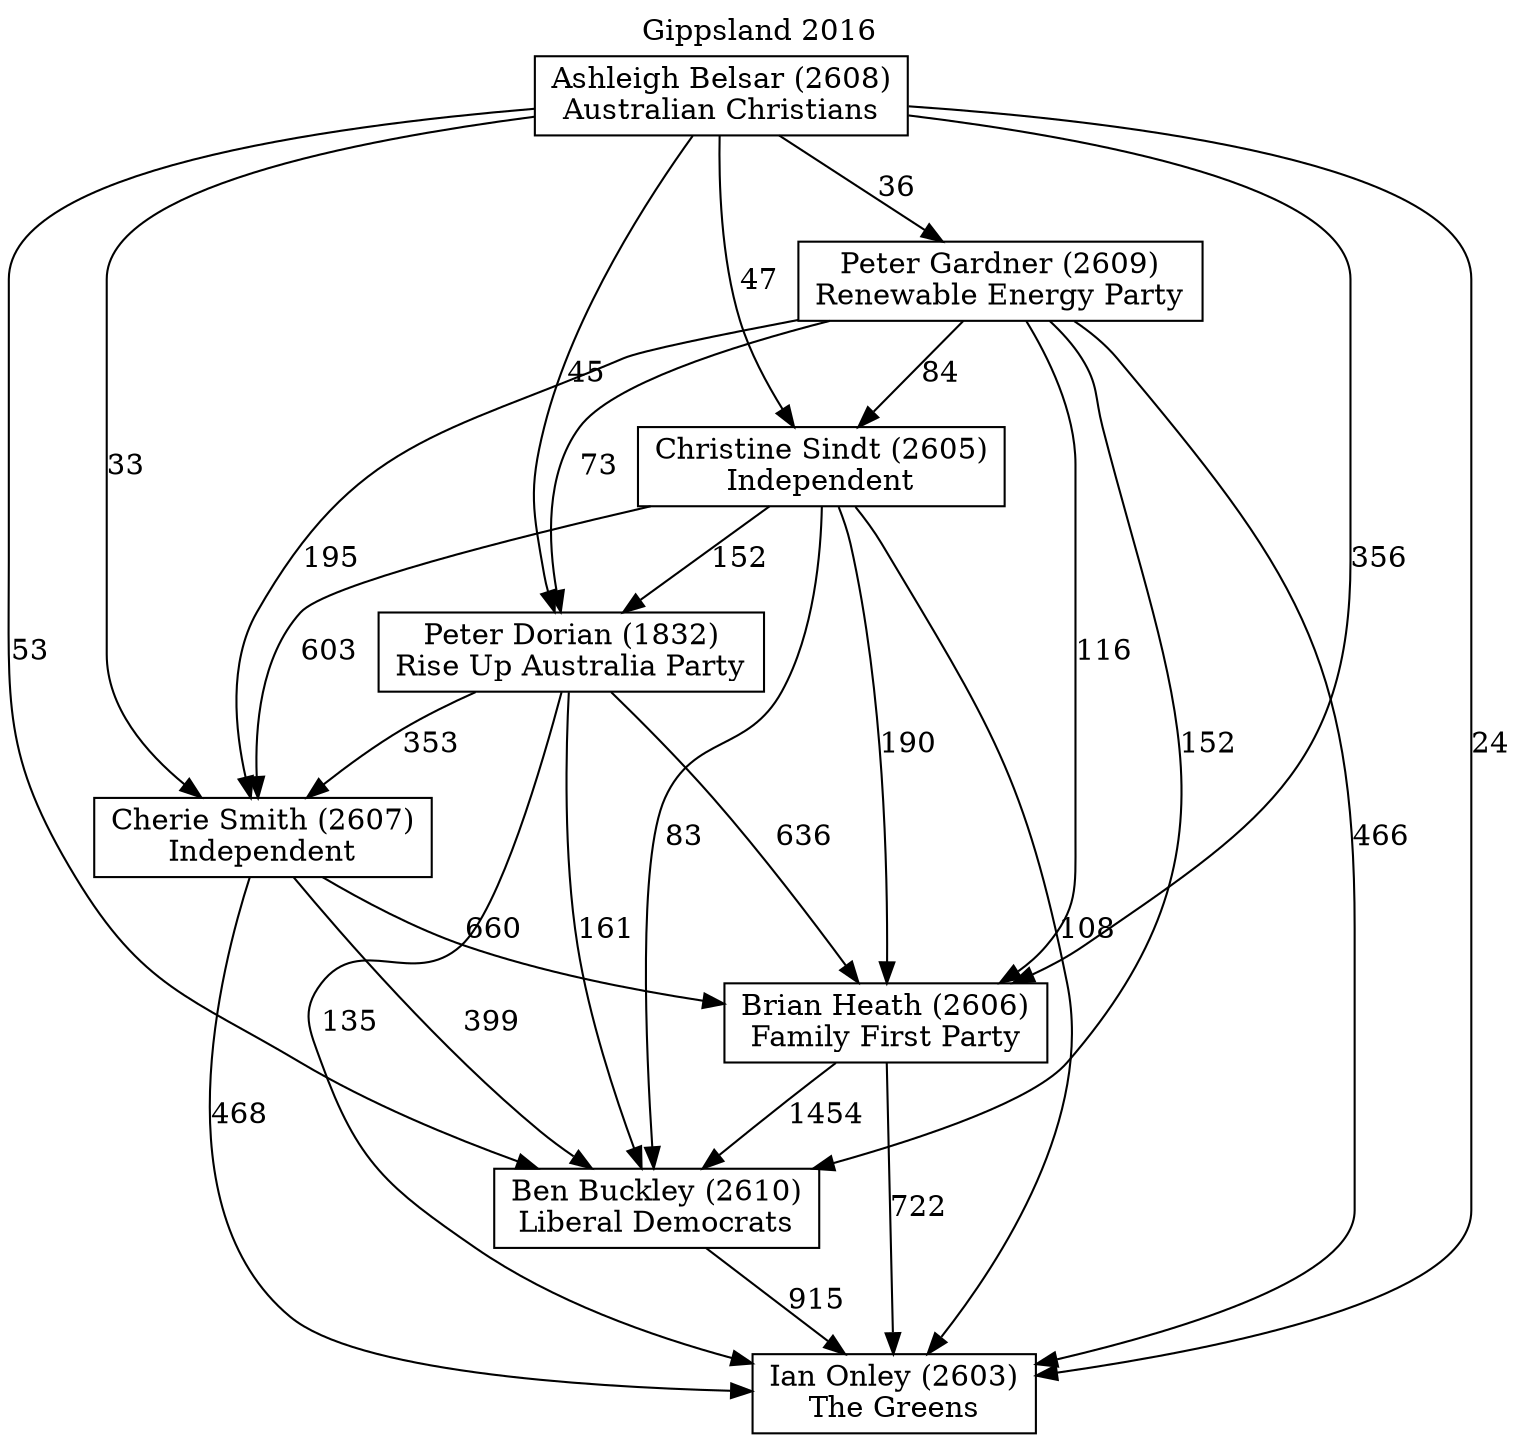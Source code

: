 // House preference flow
digraph "Ian Onley (2603)_Gippsland_2016" {
	graph [label="Gippsland 2016" labelloc=t mclimit=10]
	node [shape=box]
	"Ian Onley (2603)" [label="Ian Onley (2603)
The Greens"]
	"Ben Buckley (2610)" [label="Ben Buckley (2610)
Liberal Democrats"]
	"Brian Heath (2606)" [label="Brian Heath (2606)
Family First Party"]
	"Cherie Smith (2607)" [label="Cherie Smith (2607)
Independent"]
	"Peter Dorian (1832)" [label="Peter Dorian (1832)
Rise Up Australia Party"]
	"Christine Sindt (2605)" [label="Christine Sindt (2605)
Independent"]
	"Peter Gardner (2609)" [label="Peter Gardner (2609)
Renewable Energy Party"]
	"Ashleigh Belsar (2608)" [label="Ashleigh Belsar (2608)
Australian Christians"]
	"Ian Onley (2603)" [label="Ian Onley (2603)
The Greens"]
	"Brian Heath (2606)" [label="Brian Heath (2606)
Family First Party"]
	"Cherie Smith (2607)" [label="Cherie Smith (2607)
Independent"]
	"Peter Dorian (1832)" [label="Peter Dorian (1832)
Rise Up Australia Party"]
	"Christine Sindt (2605)" [label="Christine Sindt (2605)
Independent"]
	"Peter Gardner (2609)" [label="Peter Gardner (2609)
Renewable Energy Party"]
	"Ashleigh Belsar (2608)" [label="Ashleigh Belsar (2608)
Australian Christians"]
	"Ian Onley (2603)" [label="Ian Onley (2603)
The Greens"]
	"Cherie Smith (2607)" [label="Cherie Smith (2607)
Independent"]
	"Peter Dorian (1832)" [label="Peter Dorian (1832)
Rise Up Australia Party"]
	"Christine Sindt (2605)" [label="Christine Sindt (2605)
Independent"]
	"Peter Gardner (2609)" [label="Peter Gardner (2609)
Renewable Energy Party"]
	"Ashleigh Belsar (2608)" [label="Ashleigh Belsar (2608)
Australian Christians"]
	"Ian Onley (2603)" [label="Ian Onley (2603)
The Greens"]
	"Peter Dorian (1832)" [label="Peter Dorian (1832)
Rise Up Australia Party"]
	"Christine Sindt (2605)" [label="Christine Sindt (2605)
Independent"]
	"Peter Gardner (2609)" [label="Peter Gardner (2609)
Renewable Energy Party"]
	"Ashleigh Belsar (2608)" [label="Ashleigh Belsar (2608)
Australian Christians"]
	"Ian Onley (2603)" [label="Ian Onley (2603)
The Greens"]
	"Christine Sindt (2605)" [label="Christine Sindt (2605)
Independent"]
	"Peter Gardner (2609)" [label="Peter Gardner (2609)
Renewable Energy Party"]
	"Ashleigh Belsar (2608)" [label="Ashleigh Belsar (2608)
Australian Christians"]
	"Ian Onley (2603)" [label="Ian Onley (2603)
The Greens"]
	"Peter Gardner (2609)" [label="Peter Gardner (2609)
Renewable Energy Party"]
	"Ashleigh Belsar (2608)" [label="Ashleigh Belsar (2608)
Australian Christians"]
	"Ian Onley (2603)" [label="Ian Onley (2603)
The Greens"]
	"Ashleigh Belsar (2608)" [label="Ashleigh Belsar (2608)
Australian Christians"]
	"Ashleigh Belsar (2608)" [label="Ashleigh Belsar (2608)
Australian Christians"]
	"Peter Gardner (2609)" [label="Peter Gardner (2609)
Renewable Energy Party"]
	"Ashleigh Belsar (2608)" [label="Ashleigh Belsar (2608)
Australian Christians"]
	"Ashleigh Belsar (2608)" [label="Ashleigh Belsar (2608)
Australian Christians"]
	"Christine Sindt (2605)" [label="Christine Sindt (2605)
Independent"]
	"Peter Gardner (2609)" [label="Peter Gardner (2609)
Renewable Energy Party"]
	"Ashleigh Belsar (2608)" [label="Ashleigh Belsar (2608)
Australian Christians"]
	"Christine Sindt (2605)" [label="Christine Sindt (2605)
Independent"]
	"Ashleigh Belsar (2608)" [label="Ashleigh Belsar (2608)
Australian Christians"]
	"Ashleigh Belsar (2608)" [label="Ashleigh Belsar (2608)
Australian Christians"]
	"Peter Gardner (2609)" [label="Peter Gardner (2609)
Renewable Energy Party"]
	"Ashleigh Belsar (2608)" [label="Ashleigh Belsar (2608)
Australian Christians"]
	"Ashleigh Belsar (2608)" [label="Ashleigh Belsar (2608)
Australian Christians"]
	"Peter Dorian (1832)" [label="Peter Dorian (1832)
Rise Up Australia Party"]
	"Christine Sindt (2605)" [label="Christine Sindt (2605)
Independent"]
	"Peter Gardner (2609)" [label="Peter Gardner (2609)
Renewable Energy Party"]
	"Ashleigh Belsar (2608)" [label="Ashleigh Belsar (2608)
Australian Christians"]
	"Peter Dorian (1832)" [label="Peter Dorian (1832)
Rise Up Australia Party"]
	"Peter Gardner (2609)" [label="Peter Gardner (2609)
Renewable Energy Party"]
	"Ashleigh Belsar (2608)" [label="Ashleigh Belsar (2608)
Australian Christians"]
	"Peter Dorian (1832)" [label="Peter Dorian (1832)
Rise Up Australia Party"]
	"Ashleigh Belsar (2608)" [label="Ashleigh Belsar (2608)
Australian Christians"]
	"Ashleigh Belsar (2608)" [label="Ashleigh Belsar (2608)
Australian Christians"]
	"Peter Gardner (2609)" [label="Peter Gardner (2609)
Renewable Energy Party"]
	"Ashleigh Belsar (2608)" [label="Ashleigh Belsar (2608)
Australian Christians"]
	"Ashleigh Belsar (2608)" [label="Ashleigh Belsar (2608)
Australian Christians"]
	"Christine Sindt (2605)" [label="Christine Sindt (2605)
Independent"]
	"Peter Gardner (2609)" [label="Peter Gardner (2609)
Renewable Energy Party"]
	"Ashleigh Belsar (2608)" [label="Ashleigh Belsar (2608)
Australian Christians"]
	"Christine Sindt (2605)" [label="Christine Sindt (2605)
Independent"]
	"Ashleigh Belsar (2608)" [label="Ashleigh Belsar (2608)
Australian Christians"]
	"Ashleigh Belsar (2608)" [label="Ashleigh Belsar (2608)
Australian Christians"]
	"Peter Gardner (2609)" [label="Peter Gardner (2609)
Renewable Energy Party"]
	"Ashleigh Belsar (2608)" [label="Ashleigh Belsar (2608)
Australian Christians"]
	"Ashleigh Belsar (2608)" [label="Ashleigh Belsar (2608)
Australian Christians"]
	"Cherie Smith (2607)" [label="Cherie Smith (2607)
Independent"]
	"Peter Dorian (1832)" [label="Peter Dorian (1832)
Rise Up Australia Party"]
	"Christine Sindt (2605)" [label="Christine Sindt (2605)
Independent"]
	"Peter Gardner (2609)" [label="Peter Gardner (2609)
Renewable Energy Party"]
	"Ashleigh Belsar (2608)" [label="Ashleigh Belsar (2608)
Australian Christians"]
	"Cherie Smith (2607)" [label="Cherie Smith (2607)
Independent"]
	"Christine Sindt (2605)" [label="Christine Sindt (2605)
Independent"]
	"Peter Gardner (2609)" [label="Peter Gardner (2609)
Renewable Energy Party"]
	"Ashleigh Belsar (2608)" [label="Ashleigh Belsar (2608)
Australian Christians"]
	"Cherie Smith (2607)" [label="Cherie Smith (2607)
Independent"]
	"Peter Gardner (2609)" [label="Peter Gardner (2609)
Renewable Energy Party"]
	"Ashleigh Belsar (2608)" [label="Ashleigh Belsar (2608)
Australian Christians"]
	"Cherie Smith (2607)" [label="Cherie Smith (2607)
Independent"]
	"Ashleigh Belsar (2608)" [label="Ashleigh Belsar (2608)
Australian Christians"]
	"Ashleigh Belsar (2608)" [label="Ashleigh Belsar (2608)
Australian Christians"]
	"Peter Gardner (2609)" [label="Peter Gardner (2609)
Renewable Energy Party"]
	"Ashleigh Belsar (2608)" [label="Ashleigh Belsar (2608)
Australian Christians"]
	"Ashleigh Belsar (2608)" [label="Ashleigh Belsar (2608)
Australian Christians"]
	"Christine Sindt (2605)" [label="Christine Sindt (2605)
Independent"]
	"Peter Gardner (2609)" [label="Peter Gardner (2609)
Renewable Energy Party"]
	"Ashleigh Belsar (2608)" [label="Ashleigh Belsar (2608)
Australian Christians"]
	"Christine Sindt (2605)" [label="Christine Sindt (2605)
Independent"]
	"Ashleigh Belsar (2608)" [label="Ashleigh Belsar (2608)
Australian Christians"]
	"Ashleigh Belsar (2608)" [label="Ashleigh Belsar (2608)
Australian Christians"]
	"Peter Gardner (2609)" [label="Peter Gardner (2609)
Renewable Energy Party"]
	"Ashleigh Belsar (2608)" [label="Ashleigh Belsar (2608)
Australian Christians"]
	"Ashleigh Belsar (2608)" [label="Ashleigh Belsar (2608)
Australian Christians"]
	"Peter Dorian (1832)" [label="Peter Dorian (1832)
Rise Up Australia Party"]
	"Christine Sindt (2605)" [label="Christine Sindt (2605)
Independent"]
	"Peter Gardner (2609)" [label="Peter Gardner (2609)
Renewable Energy Party"]
	"Ashleigh Belsar (2608)" [label="Ashleigh Belsar (2608)
Australian Christians"]
	"Peter Dorian (1832)" [label="Peter Dorian (1832)
Rise Up Australia Party"]
	"Peter Gardner (2609)" [label="Peter Gardner (2609)
Renewable Energy Party"]
	"Ashleigh Belsar (2608)" [label="Ashleigh Belsar (2608)
Australian Christians"]
	"Peter Dorian (1832)" [label="Peter Dorian (1832)
Rise Up Australia Party"]
	"Ashleigh Belsar (2608)" [label="Ashleigh Belsar (2608)
Australian Christians"]
	"Ashleigh Belsar (2608)" [label="Ashleigh Belsar (2608)
Australian Christians"]
	"Peter Gardner (2609)" [label="Peter Gardner (2609)
Renewable Energy Party"]
	"Ashleigh Belsar (2608)" [label="Ashleigh Belsar (2608)
Australian Christians"]
	"Ashleigh Belsar (2608)" [label="Ashleigh Belsar (2608)
Australian Christians"]
	"Christine Sindt (2605)" [label="Christine Sindt (2605)
Independent"]
	"Peter Gardner (2609)" [label="Peter Gardner (2609)
Renewable Energy Party"]
	"Ashleigh Belsar (2608)" [label="Ashleigh Belsar (2608)
Australian Christians"]
	"Christine Sindt (2605)" [label="Christine Sindt (2605)
Independent"]
	"Ashleigh Belsar (2608)" [label="Ashleigh Belsar (2608)
Australian Christians"]
	"Ashleigh Belsar (2608)" [label="Ashleigh Belsar (2608)
Australian Christians"]
	"Peter Gardner (2609)" [label="Peter Gardner (2609)
Renewable Energy Party"]
	"Ashleigh Belsar (2608)" [label="Ashleigh Belsar (2608)
Australian Christians"]
	"Ashleigh Belsar (2608)" [label="Ashleigh Belsar (2608)
Australian Christians"]
	"Brian Heath (2606)" [label="Brian Heath (2606)
Family First Party"]
	"Cherie Smith (2607)" [label="Cherie Smith (2607)
Independent"]
	"Peter Dorian (1832)" [label="Peter Dorian (1832)
Rise Up Australia Party"]
	"Christine Sindt (2605)" [label="Christine Sindt (2605)
Independent"]
	"Peter Gardner (2609)" [label="Peter Gardner (2609)
Renewable Energy Party"]
	"Ashleigh Belsar (2608)" [label="Ashleigh Belsar (2608)
Australian Christians"]
	"Brian Heath (2606)" [label="Brian Heath (2606)
Family First Party"]
	"Peter Dorian (1832)" [label="Peter Dorian (1832)
Rise Up Australia Party"]
	"Christine Sindt (2605)" [label="Christine Sindt (2605)
Independent"]
	"Peter Gardner (2609)" [label="Peter Gardner (2609)
Renewable Energy Party"]
	"Ashleigh Belsar (2608)" [label="Ashleigh Belsar (2608)
Australian Christians"]
	"Brian Heath (2606)" [label="Brian Heath (2606)
Family First Party"]
	"Christine Sindt (2605)" [label="Christine Sindt (2605)
Independent"]
	"Peter Gardner (2609)" [label="Peter Gardner (2609)
Renewable Energy Party"]
	"Ashleigh Belsar (2608)" [label="Ashleigh Belsar (2608)
Australian Christians"]
	"Brian Heath (2606)" [label="Brian Heath (2606)
Family First Party"]
	"Peter Gardner (2609)" [label="Peter Gardner (2609)
Renewable Energy Party"]
	"Ashleigh Belsar (2608)" [label="Ashleigh Belsar (2608)
Australian Christians"]
	"Brian Heath (2606)" [label="Brian Heath (2606)
Family First Party"]
	"Ashleigh Belsar (2608)" [label="Ashleigh Belsar (2608)
Australian Christians"]
	"Ashleigh Belsar (2608)" [label="Ashleigh Belsar (2608)
Australian Christians"]
	"Peter Gardner (2609)" [label="Peter Gardner (2609)
Renewable Energy Party"]
	"Ashleigh Belsar (2608)" [label="Ashleigh Belsar (2608)
Australian Christians"]
	"Ashleigh Belsar (2608)" [label="Ashleigh Belsar (2608)
Australian Christians"]
	"Christine Sindt (2605)" [label="Christine Sindt (2605)
Independent"]
	"Peter Gardner (2609)" [label="Peter Gardner (2609)
Renewable Energy Party"]
	"Ashleigh Belsar (2608)" [label="Ashleigh Belsar (2608)
Australian Christians"]
	"Christine Sindt (2605)" [label="Christine Sindt (2605)
Independent"]
	"Ashleigh Belsar (2608)" [label="Ashleigh Belsar (2608)
Australian Christians"]
	"Ashleigh Belsar (2608)" [label="Ashleigh Belsar (2608)
Australian Christians"]
	"Peter Gardner (2609)" [label="Peter Gardner (2609)
Renewable Energy Party"]
	"Ashleigh Belsar (2608)" [label="Ashleigh Belsar (2608)
Australian Christians"]
	"Ashleigh Belsar (2608)" [label="Ashleigh Belsar (2608)
Australian Christians"]
	"Peter Dorian (1832)" [label="Peter Dorian (1832)
Rise Up Australia Party"]
	"Christine Sindt (2605)" [label="Christine Sindt (2605)
Independent"]
	"Peter Gardner (2609)" [label="Peter Gardner (2609)
Renewable Energy Party"]
	"Ashleigh Belsar (2608)" [label="Ashleigh Belsar (2608)
Australian Christians"]
	"Peter Dorian (1832)" [label="Peter Dorian (1832)
Rise Up Australia Party"]
	"Peter Gardner (2609)" [label="Peter Gardner (2609)
Renewable Energy Party"]
	"Ashleigh Belsar (2608)" [label="Ashleigh Belsar (2608)
Australian Christians"]
	"Peter Dorian (1832)" [label="Peter Dorian (1832)
Rise Up Australia Party"]
	"Ashleigh Belsar (2608)" [label="Ashleigh Belsar (2608)
Australian Christians"]
	"Ashleigh Belsar (2608)" [label="Ashleigh Belsar (2608)
Australian Christians"]
	"Peter Gardner (2609)" [label="Peter Gardner (2609)
Renewable Energy Party"]
	"Ashleigh Belsar (2608)" [label="Ashleigh Belsar (2608)
Australian Christians"]
	"Ashleigh Belsar (2608)" [label="Ashleigh Belsar (2608)
Australian Christians"]
	"Christine Sindt (2605)" [label="Christine Sindt (2605)
Independent"]
	"Peter Gardner (2609)" [label="Peter Gardner (2609)
Renewable Energy Party"]
	"Ashleigh Belsar (2608)" [label="Ashleigh Belsar (2608)
Australian Christians"]
	"Christine Sindt (2605)" [label="Christine Sindt (2605)
Independent"]
	"Ashleigh Belsar (2608)" [label="Ashleigh Belsar (2608)
Australian Christians"]
	"Ashleigh Belsar (2608)" [label="Ashleigh Belsar (2608)
Australian Christians"]
	"Peter Gardner (2609)" [label="Peter Gardner (2609)
Renewable Energy Party"]
	"Ashleigh Belsar (2608)" [label="Ashleigh Belsar (2608)
Australian Christians"]
	"Ashleigh Belsar (2608)" [label="Ashleigh Belsar (2608)
Australian Christians"]
	"Cherie Smith (2607)" [label="Cherie Smith (2607)
Independent"]
	"Peter Dorian (1832)" [label="Peter Dorian (1832)
Rise Up Australia Party"]
	"Christine Sindt (2605)" [label="Christine Sindt (2605)
Independent"]
	"Peter Gardner (2609)" [label="Peter Gardner (2609)
Renewable Energy Party"]
	"Ashleigh Belsar (2608)" [label="Ashleigh Belsar (2608)
Australian Christians"]
	"Cherie Smith (2607)" [label="Cherie Smith (2607)
Independent"]
	"Christine Sindt (2605)" [label="Christine Sindt (2605)
Independent"]
	"Peter Gardner (2609)" [label="Peter Gardner (2609)
Renewable Energy Party"]
	"Ashleigh Belsar (2608)" [label="Ashleigh Belsar (2608)
Australian Christians"]
	"Cherie Smith (2607)" [label="Cherie Smith (2607)
Independent"]
	"Peter Gardner (2609)" [label="Peter Gardner (2609)
Renewable Energy Party"]
	"Ashleigh Belsar (2608)" [label="Ashleigh Belsar (2608)
Australian Christians"]
	"Cherie Smith (2607)" [label="Cherie Smith (2607)
Independent"]
	"Ashleigh Belsar (2608)" [label="Ashleigh Belsar (2608)
Australian Christians"]
	"Ashleigh Belsar (2608)" [label="Ashleigh Belsar (2608)
Australian Christians"]
	"Peter Gardner (2609)" [label="Peter Gardner (2609)
Renewable Energy Party"]
	"Ashleigh Belsar (2608)" [label="Ashleigh Belsar (2608)
Australian Christians"]
	"Ashleigh Belsar (2608)" [label="Ashleigh Belsar (2608)
Australian Christians"]
	"Christine Sindt (2605)" [label="Christine Sindt (2605)
Independent"]
	"Peter Gardner (2609)" [label="Peter Gardner (2609)
Renewable Energy Party"]
	"Ashleigh Belsar (2608)" [label="Ashleigh Belsar (2608)
Australian Christians"]
	"Christine Sindt (2605)" [label="Christine Sindt (2605)
Independent"]
	"Ashleigh Belsar (2608)" [label="Ashleigh Belsar (2608)
Australian Christians"]
	"Ashleigh Belsar (2608)" [label="Ashleigh Belsar (2608)
Australian Christians"]
	"Peter Gardner (2609)" [label="Peter Gardner (2609)
Renewable Energy Party"]
	"Ashleigh Belsar (2608)" [label="Ashleigh Belsar (2608)
Australian Christians"]
	"Ashleigh Belsar (2608)" [label="Ashleigh Belsar (2608)
Australian Christians"]
	"Peter Dorian (1832)" [label="Peter Dorian (1832)
Rise Up Australia Party"]
	"Christine Sindt (2605)" [label="Christine Sindt (2605)
Independent"]
	"Peter Gardner (2609)" [label="Peter Gardner (2609)
Renewable Energy Party"]
	"Ashleigh Belsar (2608)" [label="Ashleigh Belsar (2608)
Australian Christians"]
	"Peter Dorian (1832)" [label="Peter Dorian (1832)
Rise Up Australia Party"]
	"Peter Gardner (2609)" [label="Peter Gardner (2609)
Renewable Energy Party"]
	"Ashleigh Belsar (2608)" [label="Ashleigh Belsar (2608)
Australian Christians"]
	"Peter Dorian (1832)" [label="Peter Dorian (1832)
Rise Up Australia Party"]
	"Ashleigh Belsar (2608)" [label="Ashleigh Belsar (2608)
Australian Christians"]
	"Ashleigh Belsar (2608)" [label="Ashleigh Belsar (2608)
Australian Christians"]
	"Peter Gardner (2609)" [label="Peter Gardner (2609)
Renewable Energy Party"]
	"Ashleigh Belsar (2608)" [label="Ashleigh Belsar (2608)
Australian Christians"]
	"Ashleigh Belsar (2608)" [label="Ashleigh Belsar (2608)
Australian Christians"]
	"Christine Sindt (2605)" [label="Christine Sindt (2605)
Independent"]
	"Peter Gardner (2609)" [label="Peter Gardner (2609)
Renewable Energy Party"]
	"Ashleigh Belsar (2608)" [label="Ashleigh Belsar (2608)
Australian Christians"]
	"Christine Sindt (2605)" [label="Christine Sindt (2605)
Independent"]
	"Ashleigh Belsar (2608)" [label="Ashleigh Belsar (2608)
Australian Christians"]
	"Ashleigh Belsar (2608)" [label="Ashleigh Belsar (2608)
Australian Christians"]
	"Peter Gardner (2609)" [label="Peter Gardner (2609)
Renewable Energy Party"]
	"Ashleigh Belsar (2608)" [label="Ashleigh Belsar (2608)
Australian Christians"]
	"Ashleigh Belsar (2608)" [label="Ashleigh Belsar (2608)
Australian Christians"]
	"Ben Buckley (2610)" [label="Ben Buckley (2610)
Liberal Democrats"]
	"Brian Heath (2606)" [label="Brian Heath (2606)
Family First Party"]
	"Cherie Smith (2607)" [label="Cherie Smith (2607)
Independent"]
	"Peter Dorian (1832)" [label="Peter Dorian (1832)
Rise Up Australia Party"]
	"Christine Sindt (2605)" [label="Christine Sindt (2605)
Independent"]
	"Peter Gardner (2609)" [label="Peter Gardner (2609)
Renewable Energy Party"]
	"Ashleigh Belsar (2608)" [label="Ashleigh Belsar (2608)
Australian Christians"]
	"Ben Buckley (2610)" [label="Ben Buckley (2610)
Liberal Democrats"]
	"Cherie Smith (2607)" [label="Cherie Smith (2607)
Independent"]
	"Peter Dorian (1832)" [label="Peter Dorian (1832)
Rise Up Australia Party"]
	"Christine Sindt (2605)" [label="Christine Sindt (2605)
Independent"]
	"Peter Gardner (2609)" [label="Peter Gardner (2609)
Renewable Energy Party"]
	"Ashleigh Belsar (2608)" [label="Ashleigh Belsar (2608)
Australian Christians"]
	"Ben Buckley (2610)" [label="Ben Buckley (2610)
Liberal Democrats"]
	"Peter Dorian (1832)" [label="Peter Dorian (1832)
Rise Up Australia Party"]
	"Christine Sindt (2605)" [label="Christine Sindt (2605)
Independent"]
	"Peter Gardner (2609)" [label="Peter Gardner (2609)
Renewable Energy Party"]
	"Ashleigh Belsar (2608)" [label="Ashleigh Belsar (2608)
Australian Christians"]
	"Ben Buckley (2610)" [label="Ben Buckley (2610)
Liberal Democrats"]
	"Christine Sindt (2605)" [label="Christine Sindt (2605)
Independent"]
	"Peter Gardner (2609)" [label="Peter Gardner (2609)
Renewable Energy Party"]
	"Ashleigh Belsar (2608)" [label="Ashleigh Belsar (2608)
Australian Christians"]
	"Ben Buckley (2610)" [label="Ben Buckley (2610)
Liberal Democrats"]
	"Peter Gardner (2609)" [label="Peter Gardner (2609)
Renewable Energy Party"]
	"Ashleigh Belsar (2608)" [label="Ashleigh Belsar (2608)
Australian Christians"]
	"Ben Buckley (2610)" [label="Ben Buckley (2610)
Liberal Democrats"]
	"Ashleigh Belsar (2608)" [label="Ashleigh Belsar (2608)
Australian Christians"]
	"Ashleigh Belsar (2608)" [label="Ashleigh Belsar (2608)
Australian Christians"]
	"Peter Gardner (2609)" [label="Peter Gardner (2609)
Renewable Energy Party"]
	"Ashleigh Belsar (2608)" [label="Ashleigh Belsar (2608)
Australian Christians"]
	"Ashleigh Belsar (2608)" [label="Ashleigh Belsar (2608)
Australian Christians"]
	"Christine Sindt (2605)" [label="Christine Sindt (2605)
Independent"]
	"Peter Gardner (2609)" [label="Peter Gardner (2609)
Renewable Energy Party"]
	"Ashleigh Belsar (2608)" [label="Ashleigh Belsar (2608)
Australian Christians"]
	"Christine Sindt (2605)" [label="Christine Sindt (2605)
Independent"]
	"Ashleigh Belsar (2608)" [label="Ashleigh Belsar (2608)
Australian Christians"]
	"Ashleigh Belsar (2608)" [label="Ashleigh Belsar (2608)
Australian Christians"]
	"Peter Gardner (2609)" [label="Peter Gardner (2609)
Renewable Energy Party"]
	"Ashleigh Belsar (2608)" [label="Ashleigh Belsar (2608)
Australian Christians"]
	"Ashleigh Belsar (2608)" [label="Ashleigh Belsar (2608)
Australian Christians"]
	"Peter Dorian (1832)" [label="Peter Dorian (1832)
Rise Up Australia Party"]
	"Christine Sindt (2605)" [label="Christine Sindt (2605)
Independent"]
	"Peter Gardner (2609)" [label="Peter Gardner (2609)
Renewable Energy Party"]
	"Ashleigh Belsar (2608)" [label="Ashleigh Belsar (2608)
Australian Christians"]
	"Peter Dorian (1832)" [label="Peter Dorian (1832)
Rise Up Australia Party"]
	"Peter Gardner (2609)" [label="Peter Gardner (2609)
Renewable Energy Party"]
	"Ashleigh Belsar (2608)" [label="Ashleigh Belsar (2608)
Australian Christians"]
	"Peter Dorian (1832)" [label="Peter Dorian (1832)
Rise Up Australia Party"]
	"Ashleigh Belsar (2608)" [label="Ashleigh Belsar (2608)
Australian Christians"]
	"Ashleigh Belsar (2608)" [label="Ashleigh Belsar (2608)
Australian Christians"]
	"Peter Gardner (2609)" [label="Peter Gardner (2609)
Renewable Energy Party"]
	"Ashleigh Belsar (2608)" [label="Ashleigh Belsar (2608)
Australian Christians"]
	"Ashleigh Belsar (2608)" [label="Ashleigh Belsar (2608)
Australian Christians"]
	"Christine Sindt (2605)" [label="Christine Sindt (2605)
Independent"]
	"Peter Gardner (2609)" [label="Peter Gardner (2609)
Renewable Energy Party"]
	"Ashleigh Belsar (2608)" [label="Ashleigh Belsar (2608)
Australian Christians"]
	"Christine Sindt (2605)" [label="Christine Sindt (2605)
Independent"]
	"Ashleigh Belsar (2608)" [label="Ashleigh Belsar (2608)
Australian Christians"]
	"Ashleigh Belsar (2608)" [label="Ashleigh Belsar (2608)
Australian Christians"]
	"Peter Gardner (2609)" [label="Peter Gardner (2609)
Renewable Energy Party"]
	"Ashleigh Belsar (2608)" [label="Ashleigh Belsar (2608)
Australian Christians"]
	"Ashleigh Belsar (2608)" [label="Ashleigh Belsar (2608)
Australian Christians"]
	"Cherie Smith (2607)" [label="Cherie Smith (2607)
Independent"]
	"Peter Dorian (1832)" [label="Peter Dorian (1832)
Rise Up Australia Party"]
	"Christine Sindt (2605)" [label="Christine Sindt (2605)
Independent"]
	"Peter Gardner (2609)" [label="Peter Gardner (2609)
Renewable Energy Party"]
	"Ashleigh Belsar (2608)" [label="Ashleigh Belsar (2608)
Australian Christians"]
	"Cherie Smith (2607)" [label="Cherie Smith (2607)
Independent"]
	"Christine Sindt (2605)" [label="Christine Sindt (2605)
Independent"]
	"Peter Gardner (2609)" [label="Peter Gardner (2609)
Renewable Energy Party"]
	"Ashleigh Belsar (2608)" [label="Ashleigh Belsar (2608)
Australian Christians"]
	"Cherie Smith (2607)" [label="Cherie Smith (2607)
Independent"]
	"Peter Gardner (2609)" [label="Peter Gardner (2609)
Renewable Energy Party"]
	"Ashleigh Belsar (2608)" [label="Ashleigh Belsar (2608)
Australian Christians"]
	"Cherie Smith (2607)" [label="Cherie Smith (2607)
Independent"]
	"Ashleigh Belsar (2608)" [label="Ashleigh Belsar (2608)
Australian Christians"]
	"Ashleigh Belsar (2608)" [label="Ashleigh Belsar (2608)
Australian Christians"]
	"Peter Gardner (2609)" [label="Peter Gardner (2609)
Renewable Energy Party"]
	"Ashleigh Belsar (2608)" [label="Ashleigh Belsar (2608)
Australian Christians"]
	"Ashleigh Belsar (2608)" [label="Ashleigh Belsar (2608)
Australian Christians"]
	"Christine Sindt (2605)" [label="Christine Sindt (2605)
Independent"]
	"Peter Gardner (2609)" [label="Peter Gardner (2609)
Renewable Energy Party"]
	"Ashleigh Belsar (2608)" [label="Ashleigh Belsar (2608)
Australian Christians"]
	"Christine Sindt (2605)" [label="Christine Sindt (2605)
Independent"]
	"Ashleigh Belsar (2608)" [label="Ashleigh Belsar (2608)
Australian Christians"]
	"Ashleigh Belsar (2608)" [label="Ashleigh Belsar (2608)
Australian Christians"]
	"Peter Gardner (2609)" [label="Peter Gardner (2609)
Renewable Energy Party"]
	"Ashleigh Belsar (2608)" [label="Ashleigh Belsar (2608)
Australian Christians"]
	"Ashleigh Belsar (2608)" [label="Ashleigh Belsar (2608)
Australian Christians"]
	"Peter Dorian (1832)" [label="Peter Dorian (1832)
Rise Up Australia Party"]
	"Christine Sindt (2605)" [label="Christine Sindt (2605)
Independent"]
	"Peter Gardner (2609)" [label="Peter Gardner (2609)
Renewable Energy Party"]
	"Ashleigh Belsar (2608)" [label="Ashleigh Belsar (2608)
Australian Christians"]
	"Peter Dorian (1832)" [label="Peter Dorian (1832)
Rise Up Australia Party"]
	"Peter Gardner (2609)" [label="Peter Gardner (2609)
Renewable Energy Party"]
	"Ashleigh Belsar (2608)" [label="Ashleigh Belsar (2608)
Australian Christians"]
	"Peter Dorian (1832)" [label="Peter Dorian (1832)
Rise Up Australia Party"]
	"Ashleigh Belsar (2608)" [label="Ashleigh Belsar (2608)
Australian Christians"]
	"Ashleigh Belsar (2608)" [label="Ashleigh Belsar (2608)
Australian Christians"]
	"Peter Gardner (2609)" [label="Peter Gardner (2609)
Renewable Energy Party"]
	"Ashleigh Belsar (2608)" [label="Ashleigh Belsar (2608)
Australian Christians"]
	"Ashleigh Belsar (2608)" [label="Ashleigh Belsar (2608)
Australian Christians"]
	"Christine Sindt (2605)" [label="Christine Sindt (2605)
Independent"]
	"Peter Gardner (2609)" [label="Peter Gardner (2609)
Renewable Energy Party"]
	"Ashleigh Belsar (2608)" [label="Ashleigh Belsar (2608)
Australian Christians"]
	"Christine Sindt (2605)" [label="Christine Sindt (2605)
Independent"]
	"Ashleigh Belsar (2608)" [label="Ashleigh Belsar (2608)
Australian Christians"]
	"Ashleigh Belsar (2608)" [label="Ashleigh Belsar (2608)
Australian Christians"]
	"Peter Gardner (2609)" [label="Peter Gardner (2609)
Renewable Energy Party"]
	"Ashleigh Belsar (2608)" [label="Ashleigh Belsar (2608)
Australian Christians"]
	"Ashleigh Belsar (2608)" [label="Ashleigh Belsar (2608)
Australian Christians"]
	"Brian Heath (2606)" [label="Brian Heath (2606)
Family First Party"]
	"Cherie Smith (2607)" [label="Cherie Smith (2607)
Independent"]
	"Peter Dorian (1832)" [label="Peter Dorian (1832)
Rise Up Australia Party"]
	"Christine Sindt (2605)" [label="Christine Sindt (2605)
Independent"]
	"Peter Gardner (2609)" [label="Peter Gardner (2609)
Renewable Energy Party"]
	"Ashleigh Belsar (2608)" [label="Ashleigh Belsar (2608)
Australian Christians"]
	"Brian Heath (2606)" [label="Brian Heath (2606)
Family First Party"]
	"Peter Dorian (1832)" [label="Peter Dorian (1832)
Rise Up Australia Party"]
	"Christine Sindt (2605)" [label="Christine Sindt (2605)
Independent"]
	"Peter Gardner (2609)" [label="Peter Gardner (2609)
Renewable Energy Party"]
	"Ashleigh Belsar (2608)" [label="Ashleigh Belsar (2608)
Australian Christians"]
	"Brian Heath (2606)" [label="Brian Heath (2606)
Family First Party"]
	"Christine Sindt (2605)" [label="Christine Sindt (2605)
Independent"]
	"Peter Gardner (2609)" [label="Peter Gardner (2609)
Renewable Energy Party"]
	"Ashleigh Belsar (2608)" [label="Ashleigh Belsar (2608)
Australian Christians"]
	"Brian Heath (2606)" [label="Brian Heath (2606)
Family First Party"]
	"Peter Gardner (2609)" [label="Peter Gardner (2609)
Renewable Energy Party"]
	"Ashleigh Belsar (2608)" [label="Ashleigh Belsar (2608)
Australian Christians"]
	"Brian Heath (2606)" [label="Brian Heath (2606)
Family First Party"]
	"Ashleigh Belsar (2608)" [label="Ashleigh Belsar (2608)
Australian Christians"]
	"Ashleigh Belsar (2608)" [label="Ashleigh Belsar (2608)
Australian Christians"]
	"Peter Gardner (2609)" [label="Peter Gardner (2609)
Renewable Energy Party"]
	"Ashleigh Belsar (2608)" [label="Ashleigh Belsar (2608)
Australian Christians"]
	"Ashleigh Belsar (2608)" [label="Ashleigh Belsar (2608)
Australian Christians"]
	"Christine Sindt (2605)" [label="Christine Sindt (2605)
Independent"]
	"Peter Gardner (2609)" [label="Peter Gardner (2609)
Renewable Energy Party"]
	"Ashleigh Belsar (2608)" [label="Ashleigh Belsar (2608)
Australian Christians"]
	"Christine Sindt (2605)" [label="Christine Sindt (2605)
Independent"]
	"Ashleigh Belsar (2608)" [label="Ashleigh Belsar (2608)
Australian Christians"]
	"Ashleigh Belsar (2608)" [label="Ashleigh Belsar (2608)
Australian Christians"]
	"Peter Gardner (2609)" [label="Peter Gardner (2609)
Renewable Energy Party"]
	"Ashleigh Belsar (2608)" [label="Ashleigh Belsar (2608)
Australian Christians"]
	"Ashleigh Belsar (2608)" [label="Ashleigh Belsar (2608)
Australian Christians"]
	"Peter Dorian (1832)" [label="Peter Dorian (1832)
Rise Up Australia Party"]
	"Christine Sindt (2605)" [label="Christine Sindt (2605)
Independent"]
	"Peter Gardner (2609)" [label="Peter Gardner (2609)
Renewable Energy Party"]
	"Ashleigh Belsar (2608)" [label="Ashleigh Belsar (2608)
Australian Christians"]
	"Peter Dorian (1832)" [label="Peter Dorian (1832)
Rise Up Australia Party"]
	"Peter Gardner (2609)" [label="Peter Gardner (2609)
Renewable Energy Party"]
	"Ashleigh Belsar (2608)" [label="Ashleigh Belsar (2608)
Australian Christians"]
	"Peter Dorian (1832)" [label="Peter Dorian (1832)
Rise Up Australia Party"]
	"Ashleigh Belsar (2608)" [label="Ashleigh Belsar (2608)
Australian Christians"]
	"Ashleigh Belsar (2608)" [label="Ashleigh Belsar (2608)
Australian Christians"]
	"Peter Gardner (2609)" [label="Peter Gardner (2609)
Renewable Energy Party"]
	"Ashleigh Belsar (2608)" [label="Ashleigh Belsar (2608)
Australian Christians"]
	"Ashleigh Belsar (2608)" [label="Ashleigh Belsar (2608)
Australian Christians"]
	"Christine Sindt (2605)" [label="Christine Sindt (2605)
Independent"]
	"Peter Gardner (2609)" [label="Peter Gardner (2609)
Renewable Energy Party"]
	"Ashleigh Belsar (2608)" [label="Ashleigh Belsar (2608)
Australian Christians"]
	"Christine Sindt (2605)" [label="Christine Sindt (2605)
Independent"]
	"Ashleigh Belsar (2608)" [label="Ashleigh Belsar (2608)
Australian Christians"]
	"Ashleigh Belsar (2608)" [label="Ashleigh Belsar (2608)
Australian Christians"]
	"Peter Gardner (2609)" [label="Peter Gardner (2609)
Renewable Energy Party"]
	"Ashleigh Belsar (2608)" [label="Ashleigh Belsar (2608)
Australian Christians"]
	"Ashleigh Belsar (2608)" [label="Ashleigh Belsar (2608)
Australian Christians"]
	"Cherie Smith (2607)" [label="Cherie Smith (2607)
Independent"]
	"Peter Dorian (1832)" [label="Peter Dorian (1832)
Rise Up Australia Party"]
	"Christine Sindt (2605)" [label="Christine Sindt (2605)
Independent"]
	"Peter Gardner (2609)" [label="Peter Gardner (2609)
Renewable Energy Party"]
	"Ashleigh Belsar (2608)" [label="Ashleigh Belsar (2608)
Australian Christians"]
	"Cherie Smith (2607)" [label="Cherie Smith (2607)
Independent"]
	"Christine Sindt (2605)" [label="Christine Sindt (2605)
Independent"]
	"Peter Gardner (2609)" [label="Peter Gardner (2609)
Renewable Energy Party"]
	"Ashleigh Belsar (2608)" [label="Ashleigh Belsar (2608)
Australian Christians"]
	"Cherie Smith (2607)" [label="Cherie Smith (2607)
Independent"]
	"Peter Gardner (2609)" [label="Peter Gardner (2609)
Renewable Energy Party"]
	"Ashleigh Belsar (2608)" [label="Ashleigh Belsar (2608)
Australian Christians"]
	"Cherie Smith (2607)" [label="Cherie Smith (2607)
Independent"]
	"Ashleigh Belsar (2608)" [label="Ashleigh Belsar (2608)
Australian Christians"]
	"Ashleigh Belsar (2608)" [label="Ashleigh Belsar (2608)
Australian Christians"]
	"Peter Gardner (2609)" [label="Peter Gardner (2609)
Renewable Energy Party"]
	"Ashleigh Belsar (2608)" [label="Ashleigh Belsar (2608)
Australian Christians"]
	"Ashleigh Belsar (2608)" [label="Ashleigh Belsar (2608)
Australian Christians"]
	"Christine Sindt (2605)" [label="Christine Sindt (2605)
Independent"]
	"Peter Gardner (2609)" [label="Peter Gardner (2609)
Renewable Energy Party"]
	"Ashleigh Belsar (2608)" [label="Ashleigh Belsar (2608)
Australian Christians"]
	"Christine Sindt (2605)" [label="Christine Sindt (2605)
Independent"]
	"Ashleigh Belsar (2608)" [label="Ashleigh Belsar (2608)
Australian Christians"]
	"Ashleigh Belsar (2608)" [label="Ashleigh Belsar (2608)
Australian Christians"]
	"Peter Gardner (2609)" [label="Peter Gardner (2609)
Renewable Energy Party"]
	"Ashleigh Belsar (2608)" [label="Ashleigh Belsar (2608)
Australian Christians"]
	"Ashleigh Belsar (2608)" [label="Ashleigh Belsar (2608)
Australian Christians"]
	"Peter Dorian (1832)" [label="Peter Dorian (1832)
Rise Up Australia Party"]
	"Christine Sindt (2605)" [label="Christine Sindt (2605)
Independent"]
	"Peter Gardner (2609)" [label="Peter Gardner (2609)
Renewable Energy Party"]
	"Ashleigh Belsar (2608)" [label="Ashleigh Belsar (2608)
Australian Christians"]
	"Peter Dorian (1832)" [label="Peter Dorian (1832)
Rise Up Australia Party"]
	"Peter Gardner (2609)" [label="Peter Gardner (2609)
Renewable Energy Party"]
	"Ashleigh Belsar (2608)" [label="Ashleigh Belsar (2608)
Australian Christians"]
	"Peter Dorian (1832)" [label="Peter Dorian (1832)
Rise Up Australia Party"]
	"Ashleigh Belsar (2608)" [label="Ashleigh Belsar (2608)
Australian Christians"]
	"Ashleigh Belsar (2608)" [label="Ashleigh Belsar (2608)
Australian Christians"]
	"Peter Gardner (2609)" [label="Peter Gardner (2609)
Renewable Energy Party"]
	"Ashleigh Belsar (2608)" [label="Ashleigh Belsar (2608)
Australian Christians"]
	"Ashleigh Belsar (2608)" [label="Ashleigh Belsar (2608)
Australian Christians"]
	"Christine Sindt (2605)" [label="Christine Sindt (2605)
Independent"]
	"Peter Gardner (2609)" [label="Peter Gardner (2609)
Renewable Energy Party"]
	"Ashleigh Belsar (2608)" [label="Ashleigh Belsar (2608)
Australian Christians"]
	"Christine Sindt (2605)" [label="Christine Sindt (2605)
Independent"]
	"Ashleigh Belsar (2608)" [label="Ashleigh Belsar (2608)
Australian Christians"]
	"Ashleigh Belsar (2608)" [label="Ashleigh Belsar (2608)
Australian Christians"]
	"Peter Gardner (2609)" [label="Peter Gardner (2609)
Renewable Energy Party"]
	"Ashleigh Belsar (2608)" [label="Ashleigh Belsar (2608)
Australian Christians"]
	"Ashleigh Belsar (2608)" [label="Ashleigh Belsar (2608)
Australian Christians"]
	"Ben Buckley (2610)" -> "Ian Onley (2603)" [label=915]
	"Brian Heath (2606)" -> "Ben Buckley (2610)" [label=1454]
	"Cherie Smith (2607)" -> "Brian Heath (2606)" [label=660]
	"Peter Dorian (1832)" -> "Cherie Smith (2607)" [label=353]
	"Christine Sindt (2605)" -> "Peter Dorian (1832)" [label=152]
	"Peter Gardner (2609)" -> "Christine Sindt (2605)" [label=84]
	"Ashleigh Belsar (2608)" -> "Peter Gardner (2609)" [label=36]
	"Brian Heath (2606)" -> "Ian Onley (2603)" [label=722]
	"Cherie Smith (2607)" -> "Ian Onley (2603)" [label=468]
	"Peter Dorian (1832)" -> "Ian Onley (2603)" [label=135]
	"Christine Sindt (2605)" -> "Ian Onley (2603)" [label=108]
	"Peter Gardner (2609)" -> "Ian Onley (2603)" [label=466]
	"Ashleigh Belsar (2608)" -> "Ian Onley (2603)" [label=24]
	"Ashleigh Belsar (2608)" -> "Christine Sindt (2605)" [label=47]
	"Peter Gardner (2609)" -> "Peter Dorian (1832)" [label=73]
	"Ashleigh Belsar (2608)" -> "Peter Dorian (1832)" [label=45]
	"Christine Sindt (2605)" -> "Cherie Smith (2607)" [label=603]
	"Peter Gardner (2609)" -> "Cherie Smith (2607)" [label=195]
	"Ashleigh Belsar (2608)" -> "Cherie Smith (2607)" [label=33]
	"Peter Dorian (1832)" -> "Brian Heath (2606)" [label=636]
	"Christine Sindt (2605)" -> "Brian Heath (2606)" [label=190]
	"Peter Gardner (2609)" -> "Brian Heath (2606)" [label=116]
	"Ashleigh Belsar (2608)" -> "Brian Heath (2606)" [label=356]
	"Cherie Smith (2607)" -> "Ben Buckley (2610)" [label=399]
	"Peter Dorian (1832)" -> "Ben Buckley (2610)" [label=161]
	"Christine Sindt (2605)" -> "Ben Buckley (2610)" [label=83]
	"Peter Gardner (2609)" -> "Ben Buckley (2610)" [label=152]
	"Ashleigh Belsar (2608)" -> "Ben Buckley (2610)" [label=53]
}
